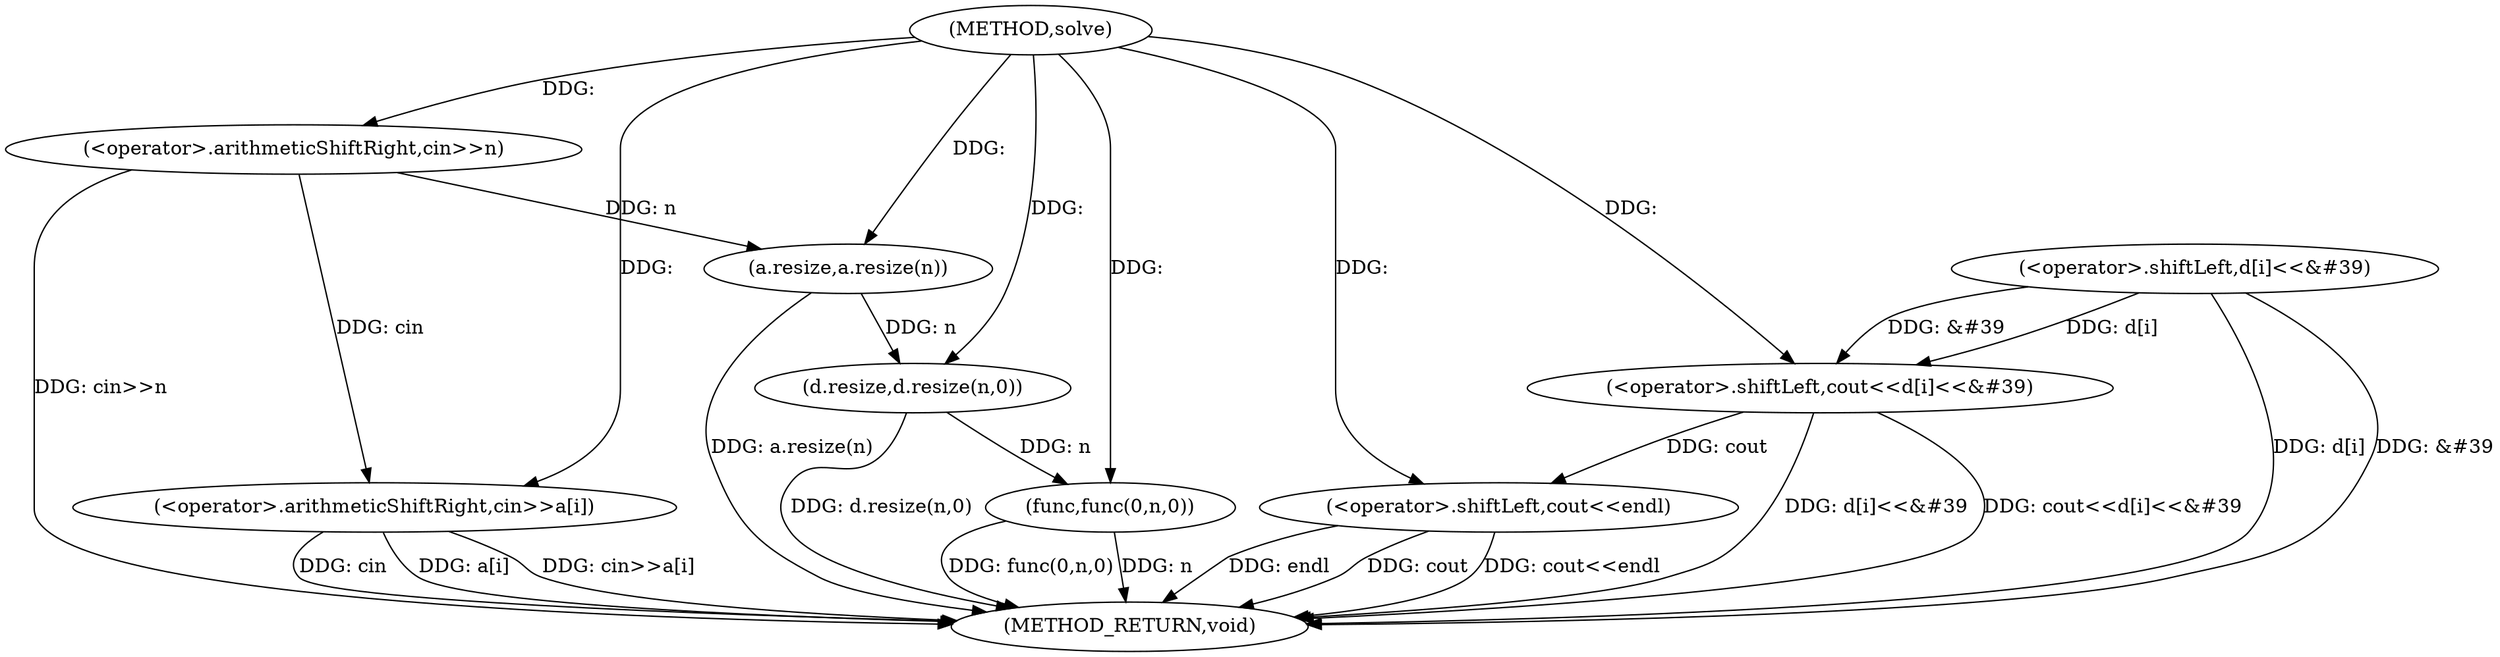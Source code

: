 digraph "solve" {  
"1000196" [label = "(METHOD,solve)" ]
"1000228" [label = "(METHOD_RETURN,void)" ]
"1000198" [label = "(<operator>.arithmeticShiftRight,cin>>n)" ]
"1000201" [label = "(a.resize,a.resize(n))" ]
"1000203" [label = "(<operator>.arithmeticShiftRight,cin>>a[i])" ]
"1000208" [label = "(d.resize,d.resize(n,0))" ]
"1000211" [label = "(func,func(0,n,0))" ]
"1000215" [label = "(<operator>.shiftLeft,cout<<d[i]<<&#39)" ]
"1000225" [label = "(<operator>.shiftLeft,cout<<endl)" ]
"1000217" [label = "(<operator>.shiftLeft,d[i]<<&#39)" ]
  "1000198" -> "1000228"  [ label = "DDG: cin>>n"] 
  "1000201" -> "1000228"  [ label = "DDG: a.resize(n)"] 
  "1000203" -> "1000228"  [ label = "DDG: cin"] 
  "1000203" -> "1000228"  [ label = "DDG: a[i]"] 
  "1000203" -> "1000228"  [ label = "DDG: cin>>a[i]"] 
  "1000208" -> "1000228"  [ label = "DDG: d.resize(n,0)"] 
  "1000211" -> "1000228"  [ label = "DDG: n"] 
  "1000211" -> "1000228"  [ label = "DDG: func(0,n,0)"] 
  "1000217" -> "1000228"  [ label = "DDG: d[i]"] 
  "1000217" -> "1000228"  [ label = "DDG: &#39"] 
  "1000215" -> "1000228"  [ label = "DDG: d[i]<<&#39"] 
  "1000215" -> "1000228"  [ label = "DDG: cout<<d[i]<<&#39"] 
  "1000225" -> "1000228"  [ label = "DDG: cout"] 
  "1000225" -> "1000228"  [ label = "DDG: cout<<endl"] 
  "1000225" -> "1000228"  [ label = "DDG: endl"] 
  "1000196" -> "1000198"  [ label = "DDG: "] 
  "1000198" -> "1000201"  [ label = "DDG: n"] 
  "1000196" -> "1000201"  [ label = "DDG: "] 
  "1000198" -> "1000203"  [ label = "DDG: cin"] 
  "1000196" -> "1000203"  [ label = "DDG: "] 
  "1000201" -> "1000208"  [ label = "DDG: n"] 
  "1000196" -> "1000208"  [ label = "DDG: "] 
  "1000196" -> "1000211"  [ label = "DDG: "] 
  "1000208" -> "1000211"  [ label = "DDG: n"] 
  "1000196" -> "1000215"  [ label = "DDG: "] 
  "1000217" -> "1000215"  [ label = "DDG: d[i]"] 
  "1000217" -> "1000215"  [ label = "DDG: &#39"] 
  "1000215" -> "1000225"  [ label = "DDG: cout"] 
  "1000196" -> "1000225"  [ label = "DDG: "] 
}
